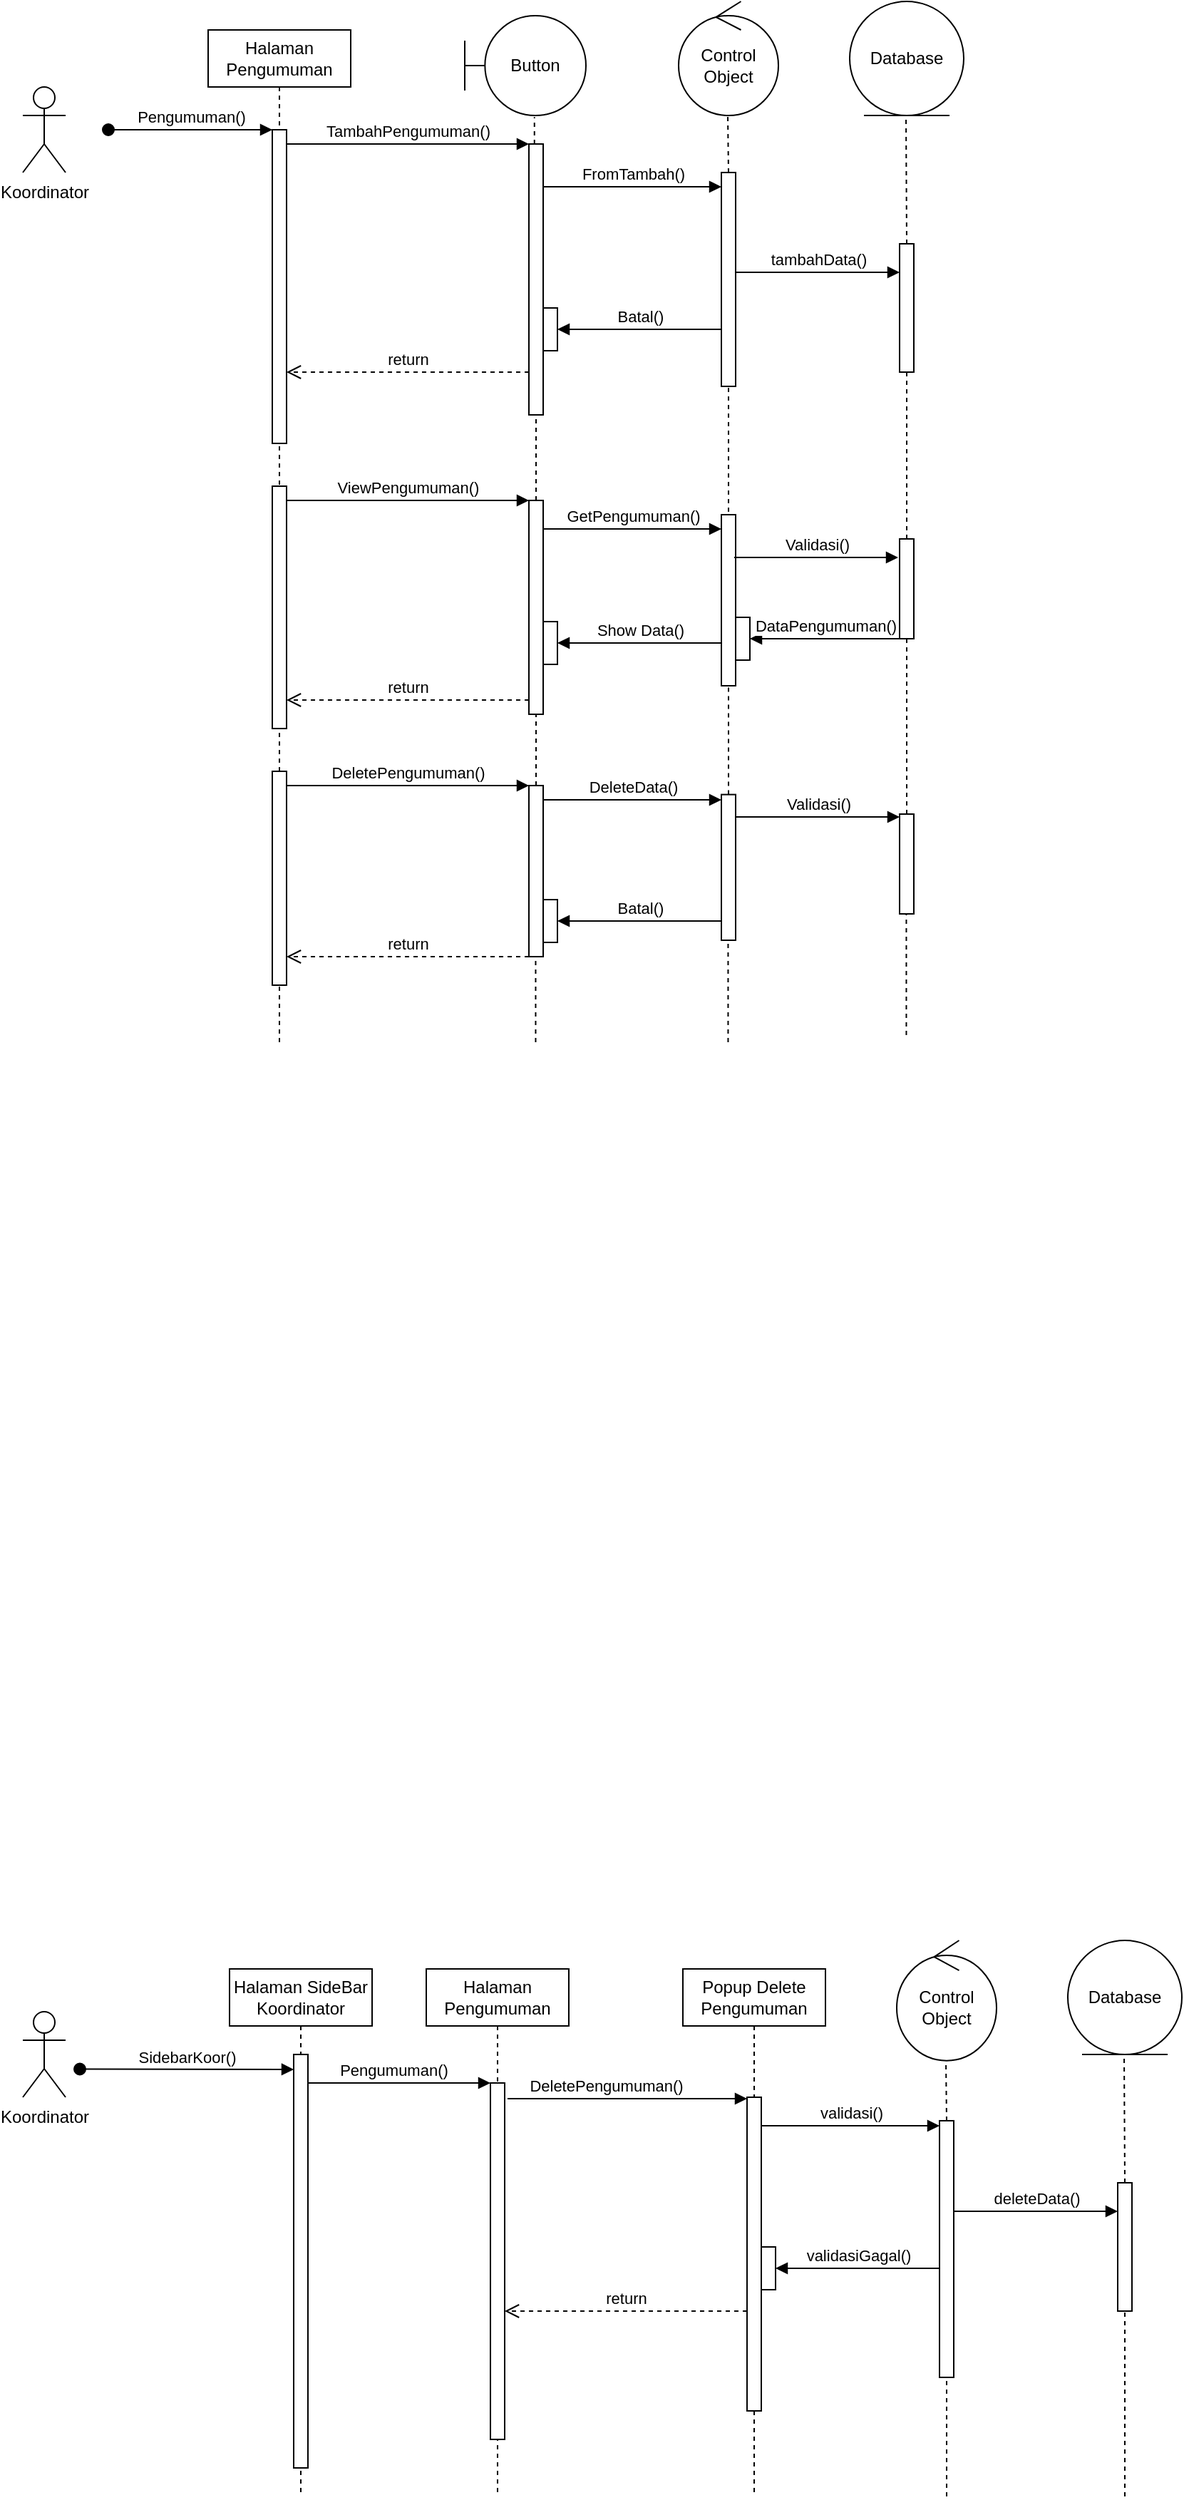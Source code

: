 <mxfile version="25.0.3">
  <diagram name="Page-1" id="2YBvvXClWsGukQMizWep">
    <mxGraphModel dx="1500" dy="861" grid="1" gridSize="10" guides="1" tooltips="1" connect="1" arrows="1" fold="1" page="1" pageScale="1" pageWidth="850" pageHeight="1100" math="0" shadow="0">
      <root>
        <mxCell id="0" />
        <mxCell id="1" parent="0" />
        <mxCell id="aM9ryv3xv72pqoxQDRHE-1" value="Halaman Pengumuman" style="shape=umlLifeline;perimeter=lifelinePerimeter;whiteSpace=wrap;html=1;container=0;dropTarget=0;collapsible=0;recursiveResize=0;outlineConnect=0;portConstraint=eastwest;newEdgeStyle={&quot;edgeStyle&quot;:&quot;elbowEdgeStyle&quot;,&quot;elbow&quot;:&quot;vertical&quot;,&quot;curved&quot;:0,&quot;rounded&quot;:0};" parent="1" vertex="1">
          <mxGeometry x="170" y="70" width="100" height="370" as="geometry" />
        </mxCell>
        <mxCell id="aM9ryv3xv72pqoxQDRHE-2" value="" style="html=1;points=[];perimeter=orthogonalPerimeter;outlineConnect=0;targetShapes=umlLifeline;portConstraint=eastwest;newEdgeStyle={&quot;edgeStyle&quot;:&quot;elbowEdgeStyle&quot;,&quot;elbow&quot;:&quot;vertical&quot;,&quot;curved&quot;:0,&quot;rounded&quot;:0};" parent="aM9ryv3xv72pqoxQDRHE-1" vertex="1">
          <mxGeometry x="45" y="70" width="10" height="220" as="geometry" />
        </mxCell>
        <mxCell id="aM9ryv3xv72pqoxQDRHE-3" value="Pengumuman()" style="html=1;verticalAlign=bottom;startArrow=oval;endArrow=block;startSize=8;edgeStyle=elbowEdgeStyle;elbow=vertical;curved=0;rounded=0;" parent="aM9ryv3xv72pqoxQDRHE-1" target="aM9ryv3xv72pqoxQDRHE-2" edge="1">
          <mxGeometry relative="1" as="geometry">
            <mxPoint x="-70" y="70" as="sourcePoint" />
          </mxGeometry>
        </mxCell>
        <mxCell id="aM9ryv3xv72pqoxQDRHE-7" value="TambahPengumuman()" style="html=1;verticalAlign=bottom;endArrow=block;edgeStyle=elbowEdgeStyle;elbow=vertical;curved=0;rounded=0;" parent="1" source="aM9ryv3xv72pqoxQDRHE-2" target="aM9ryv3xv72pqoxQDRHE-6" edge="1">
          <mxGeometry relative="1" as="geometry">
            <mxPoint x="325" y="160" as="sourcePoint" />
            <Array as="points">
              <mxPoint x="310" y="150" />
            </Array>
          </mxGeometry>
        </mxCell>
        <mxCell id="aM9ryv3xv72pqoxQDRHE-8" value="return" style="html=1;verticalAlign=bottom;endArrow=open;dashed=1;endSize=8;edgeStyle=elbowEdgeStyle;elbow=vertical;curved=0;rounded=0;" parent="1" source="aM9ryv3xv72pqoxQDRHE-6" target="aM9ryv3xv72pqoxQDRHE-2" edge="1">
          <mxGeometry relative="1" as="geometry">
            <mxPoint x="325" y="235" as="targetPoint" />
            <Array as="points">
              <mxPoint x="320" y="310" />
            </Array>
          </mxGeometry>
        </mxCell>
        <mxCell id="5h7i_jCCpg4xgA1jKQPe-1" value="Koordinator" style="shape=umlActor;verticalLabelPosition=bottom;verticalAlign=top;html=1;outlineConnect=0;" parent="1" vertex="1">
          <mxGeometry x="40" y="110" width="30" height="60" as="geometry" />
        </mxCell>
        <mxCell id="5h7i_jCCpg4xgA1jKQPe-30" value="" style="group" parent="1" vertex="1" connectable="0">
          <mxGeometry x="500" y="50" width="70" height="370" as="geometry" />
        </mxCell>
        <mxCell id="5h7i_jCCpg4xgA1jKQPe-4" value="Control Object" style="ellipse;shape=umlControl;whiteSpace=wrap;html=1;" parent="5h7i_jCCpg4xgA1jKQPe-30" vertex="1">
          <mxGeometry width="70" height="80" as="geometry" />
        </mxCell>
        <mxCell id="5h7i_jCCpg4xgA1jKQPe-19" value="" style="group" parent="5h7i_jCCpg4xgA1jKQPe-30" vertex="1" connectable="0">
          <mxGeometry x="30" y="80" width="10" height="290" as="geometry" />
        </mxCell>
        <mxCell id="5h7i_jCCpg4xgA1jKQPe-20" value="" style="group" parent="5h7i_jCCpg4xgA1jKQPe-19" vertex="1" connectable="0">
          <mxGeometry y="40" width="10" height="250" as="geometry" />
        </mxCell>
        <mxCell id="5h7i_jCCpg4xgA1jKQPe-21" value="" style="html=1;points=[[0,0,0,0,5],[0,1,0,0,-5],[1,0,0,0,5],[1,1,0,0,-5]];perimeter=orthogonalPerimeter;outlineConnect=0;targetShapes=umlLifeline;portConstraint=eastwest;newEdgeStyle={&quot;curved&quot;:0,&quot;rounded&quot;:0};" parent="5h7i_jCCpg4xgA1jKQPe-20" vertex="1">
          <mxGeometry width="10" height="150" as="geometry" />
        </mxCell>
        <mxCell id="5h7i_jCCpg4xgA1jKQPe-22" value="" style="endArrow=none;dashed=1;html=1;rounded=0;" parent="5h7i_jCCpg4xgA1jKQPe-20" edge="1" target="5h7i_jCCpg4xgA1jKQPe-21">
          <mxGeometry width="50" height="50" relative="1" as="geometry">
            <mxPoint x="5" y="250" as="sourcePoint" />
            <mxPoint x="4.5" y="210" as="targetPoint" />
          </mxGeometry>
        </mxCell>
        <mxCell id="5h7i_jCCpg4xgA1jKQPe-23" value="" style="endArrow=none;dashed=1;html=1;rounded=0;" parent="5h7i_jCCpg4xgA1jKQPe-19" edge="1">
          <mxGeometry width="50" height="50" relative="1" as="geometry">
            <mxPoint x="5" y="40" as="sourcePoint" />
            <mxPoint x="4.5" as="targetPoint" />
          </mxGeometry>
        </mxCell>
        <mxCell id="XmsfYfTPD5ExxRCmPUXi-7" value="FromTambah()" style="html=1;verticalAlign=bottom;endArrow=block;edgeStyle=elbowEdgeStyle;elbow=vertical;curved=0;rounded=0;" parent="1" edge="1">
          <mxGeometry relative="1" as="geometry">
            <mxPoint x="405" y="180" as="sourcePoint" />
            <Array as="points">
              <mxPoint x="478" y="180" />
            </Array>
            <mxPoint x="530" y="180" as="targetPoint" />
          </mxGeometry>
        </mxCell>
        <mxCell id="XmsfYfTPD5ExxRCmPUXi-24" value="tambahData()" style="html=1;verticalAlign=bottom;endArrow=block;edgeStyle=elbowEdgeStyle;elbow=vertical;curved=0;rounded=0;" parent="1" source="5h7i_jCCpg4xgA1jKQPe-21" target="5h7i_jCCpg4xgA1jKQPe-9" edge="1">
          <mxGeometry relative="1" as="geometry">
            <mxPoint x="570" y="240" as="sourcePoint" />
            <Array as="points">
              <mxPoint x="623" y="240" />
            </Array>
            <mxPoint x="670" y="240" as="targetPoint" />
          </mxGeometry>
        </mxCell>
        <mxCell id="5h7i_jCCpg4xgA1jKQPe-3" value="Database" style="ellipse;shape=umlEntity;whiteSpace=wrap;html=1;" parent="1" vertex="1">
          <mxGeometry x="620" y="50" width="80" height="80" as="geometry" />
        </mxCell>
        <mxCell id="5h7i_jCCpg4xgA1jKQPe-17" value="" style="endArrow=none;dashed=1;html=1;rounded=0;" parent="1" edge="1">
          <mxGeometry width="50" height="50" relative="1" as="geometry">
            <mxPoint x="660" y="220" as="sourcePoint" />
            <mxPoint x="659.5" y="130" as="targetPoint" />
          </mxGeometry>
        </mxCell>
        <mxCell id="XmsfYfTPD5ExxRCmPUXi-28" value="Batal()" style="html=1;verticalAlign=bottom;endArrow=block;edgeStyle=elbowEdgeStyle;elbow=horizontal;curved=0;rounded=0;" parent="1" target="XmsfYfTPD5ExxRCmPUXi-31" edge="1">
          <mxGeometry relative="1" as="geometry">
            <mxPoint x="530" y="280" as="sourcePoint" />
            <Array as="points">
              <mxPoint x="490" y="280" />
            </Array>
            <mxPoint x="439.929" y="280" as="targetPoint" />
          </mxGeometry>
        </mxCell>
        <mxCell id="l3JwYCgAjAq34bJ_NE7U-57" value="Halaman Pengumuman" style="shape=umlLifeline;perimeter=lifelinePerimeter;whiteSpace=wrap;html=1;container=0;dropTarget=0;collapsible=0;recursiveResize=0;outlineConnect=0;portConstraint=eastwest;newEdgeStyle={&quot;edgeStyle&quot;:&quot;elbowEdgeStyle&quot;,&quot;elbow&quot;:&quot;vertical&quot;,&quot;curved&quot;:0,&quot;rounded&quot;:0};" vertex="1" parent="1">
          <mxGeometry x="323" y="1430" width="100" height="370" as="geometry" />
        </mxCell>
        <mxCell id="l3JwYCgAjAq34bJ_NE7U-58" value="" style="html=1;points=[];perimeter=orthogonalPerimeter;outlineConnect=0;targetShapes=umlLifeline;portConstraint=eastwest;newEdgeStyle={&quot;edgeStyle&quot;:&quot;elbowEdgeStyle&quot;,&quot;elbow&quot;:&quot;vertical&quot;,&quot;curved&quot;:0,&quot;rounded&quot;:0};" vertex="1" parent="l3JwYCgAjAq34bJ_NE7U-57">
          <mxGeometry x="45" y="80" width="10" height="250" as="geometry" />
        </mxCell>
        <mxCell id="l3JwYCgAjAq34bJ_NE7U-59" value="Popup Delete Pengumuman" style="shape=umlLifeline;perimeter=lifelinePerimeter;whiteSpace=wrap;html=1;container=0;dropTarget=0;collapsible=0;recursiveResize=0;outlineConnect=0;portConstraint=eastwest;newEdgeStyle={&quot;edgeStyle&quot;:&quot;elbowEdgeStyle&quot;,&quot;elbow&quot;:&quot;vertical&quot;,&quot;curved&quot;:0,&quot;rounded&quot;:0};movable=1;resizable=1;rotatable=1;deletable=1;editable=1;locked=0;connectable=1;" vertex="1" parent="1">
          <mxGeometry x="503" y="1430" width="100" height="370" as="geometry" />
        </mxCell>
        <mxCell id="l3JwYCgAjAq34bJ_NE7U-60" value="" style="html=1;points=[];perimeter=orthogonalPerimeter;outlineConnect=0;targetShapes=umlLifeline;portConstraint=eastwest;newEdgeStyle={&quot;edgeStyle&quot;:&quot;elbowEdgeStyle&quot;,&quot;elbow&quot;:&quot;vertical&quot;,&quot;curved&quot;:0,&quot;rounded&quot;:0};" vertex="1" parent="l3JwYCgAjAq34bJ_NE7U-59">
          <mxGeometry x="45" y="90" width="10" height="220" as="geometry" />
        </mxCell>
        <mxCell id="l3JwYCgAjAq34bJ_NE7U-61" value="" style="html=1;points=[[0,0,0,0,5],[0,1,0,0,-5],[1,0,0,0,5],[1,1,0,0,-5]];perimeter=orthogonalPerimeter;outlineConnect=0;targetShapes=umlLifeline;portConstraint=eastwest;newEdgeStyle={&quot;curved&quot;:0,&quot;rounded&quot;:0};" vertex="1" parent="l3JwYCgAjAq34bJ_NE7U-59">
          <mxGeometry x="55" y="195" width="10" height="30" as="geometry" />
        </mxCell>
        <mxCell id="l3JwYCgAjAq34bJ_NE7U-62" value="DeletePengumuman()" style="html=1;verticalAlign=bottom;endArrow=block;edgeStyle=elbowEdgeStyle;elbow=vertical;curved=0;rounded=0;" edge="1" parent="1">
          <mxGeometry relative="1" as="geometry">
            <mxPoint x="410" y="1521" as="sourcePoint" />
            <Array as="points">
              <mxPoint x="380" y="1521" />
            </Array>
            <mxPoint x="548" y="1521" as="targetPoint" />
          </mxGeometry>
        </mxCell>
        <mxCell id="l3JwYCgAjAq34bJ_NE7U-63" value="return" style="html=1;verticalAlign=bottom;endArrow=open;dashed=1;endSize=8;edgeStyle=elbowEdgeStyle;elbow=vertical;curved=0;rounded=0;" edge="1" parent="1" source="l3JwYCgAjAq34bJ_NE7U-60" target="l3JwYCgAjAq34bJ_NE7U-58">
          <mxGeometry relative="1" as="geometry">
            <mxPoint x="478" y="1595" as="targetPoint" />
            <Array as="points">
              <mxPoint x="473" y="1670" />
            </Array>
          </mxGeometry>
        </mxCell>
        <mxCell id="l3JwYCgAjAq34bJ_NE7U-64" value="Koordinator" style="shape=umlActor;verticalLabelPosition=bottom;verticalAlign=top;html=1;outlineConnect=0;" vertex="1" parent="1">
          <mxGeometry x="40" y="1460" width="30" height="60" as="geometry" />
        </mxCell>
        <mxCell id="l3JwYCgAjAq34bJ_NE7U-65" value="" style="group" vertex="1" connectable="0" parent="1">
          <mxGeometry x="653" y="1410" width="70" height="390" as="geometry" />
        </mxCell>
        <mxCell id="l3JwYCgAjAq34bJ_NE7U-66" value="Control Object" style="ellipse;shape=umlControl;whiteSpace=wrap;html=1;" vertex="1" parent="l3JwYCgAjAq34bJ_NE7U-65">
          <mxGeometry width="70" height="84.324" as="geometry" />
        </mxCell>
        <mxCell id="l3JwYCgAjAq34bJ_NE7U-67" value="" style="group" vertex="1" connectable="0" parent="l3JwYCgAjAq34bJ_NE7U-65">
          <mxGeometry x="30" y="84.324" width="10" height="305.676" as="geometry" />
        </mxCell>
        <mxCell id="l3JwYCgAjAq34bJ_NE7U-68" value="" style="group" vertex="1" connectable="0" parent="l3JwYCgAjAq34bJ_NE7U-67">
          <mxGeometry y="42.162" width="10" height="263.514" as="geometry" />
        </mxCell>
        <mxCell id="l3JwYCgAjAq34bJ_NE7U-69" value="" style="html=1;points=[[0,0,0,0,5],[0,1,0,0,-5],[1,0,0,0,5],[1,1,0,0,-5]];perimeter=orthogonalPerimeter;outlineConnect=0;targetShapes=umlLifeline;portConstraint=eastwest;newEdgeStyle={&quot;curved&quot;:0,&quot;rounded&quot;:0};" vertex="1" parent="l3JwYCgAjAq34bJ_NE7U-68">
          <mxGeometry width="10" height="180" as="geometry" />
        </mxCell>
        <mxCell id="l3JwYCgAjAq34bJ_NE7U-70" value="" style="endArrow=none;dashed=1;html=1;rounded=0;" edge="1" parent="l3JwYCgAjAq34bJ_NE7U-68" target="l3JwYCgAjAq34bJ_NE7U-69">
          <mxGeometry width="50" height="50" relative="1" as="geometry">
            <mxPoint x="5" y="263.514" as="sourcePoint" />
            <mxPoint x="4.5" y="221.351" as="targetPoint" />
          </mxGeometry>
        </mxCell>
        <mxCell id="l3JwYCgAjAq34bJ_NE7U-71" value="" style="endArrow=none;dashed=1;html=1;rounded=0;" edge="1" parent="l3JwYCgAjAq34bJ_NE7U-67">
          <mxGeometry width="50" height="50" relative="1" as="geometry">
            <mxPoint x="5" y="42.162" as="sourcePoint" />
            <mxPoint x="4.5" as="targetPoint" />
          </mxGeometry>
        </mxCell>
        <mxCell id="l3JwYCgAjAq34bJ_NE7U-72" value="validasi()" style="html=1;verticalAlign=bottom;endArrow=block;edgeStyle=elbowEdgeStyle;elbow=vertical;curved=0;rounded=0;" edge="1" parent="1">
          <mxGeometry relative="1" as="geometry">
            <mxPoint x="558" y="1540" as="sourcePoint" />
            <Array as="points">
              <mxPoint x="631" y="1540" />
            </Array>
            <mxPoint x="683" y="1540" as="targetPoint" />
          </mxGeometry>
        </mxCell>
        <mxCell id="l3JwYCgAjAq34bJ_NE7U-73" value="deleteData()" style="html=1;verticalAlign=bottom;endArrow=block;edgeStyle=elbowEdgeStyle;elbow=vertical;curved=0;rounded=0;" edge="1" parent="1" source="l3JwYCgAjAq34bJ_NE7U-69" target="l3JwYCgAjAq34bJ_NE7U-78">
          <mxGeometry relative="1" as="geometry">
            <mxPoint x="723" y="1600" as="sourcePoint" />
            <Array as="points">
              <mxPoint x="776" y="1600" />
            </Array>
            <mxPoint x="823" y="1600" as="targetPoint" />
          </mxGeometry>
        </mxCell>
        <mxCell id="l3JwYCgAjAq34bJ_NE7U-74" value="Database" style="ellipse;shape=umlEntity;whiteSpace=wrap;html=1;" vertex="1" parent="1">
          <mxGeometry x="773" y="1410" width="80" height="80" as="geometry" />
        </mxCell>
        <mxCell id="l3JwYCgAjAq34bJ_NE7U-75" value="" style="endArrow=none;dashed=1;html=1;rounded=0;" edge="1" parent="1">
          <mxGeometry width="50" height="50" relative="1" as="geometry">
            <mxPoint x="813" y="1580" as="sourcePoint" />
            <mxPoint x="812.5" y="1490" as="targetPoint" />
          </mxGeometry>
        </mxCell>
        <mxCell id="l3JwYCgAjAq34bJ_NE7U-76" value="validasiGagal()" style="html=1;verticalAlign=bottom;endArrow=block;edgeStyle=elbowEdgeStyle;elbow=horizontal;curved=0;rounded=0;" edge="1" parent="1" target="l3JwYCgAjAq34bJ_NE7U-61">
          <mxGeometry relative="1" as="geometry">
            <mxPoint x="683" y="1640" as="sourcePoint" />
            <Array as="points">
              <mxPoint x="643" y="1640" />
            </Array>
            <mxPoint x="592.929" y="1640" as="targetPoint" />
          </mxGeometry>
        </mxCell>
        <mxCell id="l3JwYCgAjAq34bJ_NE7U-77" value="" style="endArrow=none;dashed=1;html=1;rounded=0;" edge="1" parent="1" target="l3JwYCgAjAq34bJ_NE7U-78">
          <mxGeometry width="50" height="50" relative="1" as="geometry">
            <mxPoint x="813" y="1800" as="sourcePoint" />
            <mxPoint x="812.5" y="1740" as="targetPoint" />
          </mxGeometry>
        </mxCell>
        <mxCell id="l3JwYCgAjAq34bJ_NE7U-78" value="" style="html=1;points=[[0,0,0,0,5],[0,1,0,0,-5],[1,0,0,0,5],[1,1,0,0,-5]];perimeter=orthogonalPerimeter;outlineConnect=0;targetShapes=umlLifeline;portConstraint=eastwest;newEdgeStyle={&quot;curved&quot;:0,&quot;rounded&quot;:0};" vertex="1" parent="1">
          <mxGeometry x="808" y="1580" width="10" height="90" as="geometry" />
        </mxCell>
        <mxCell id="l3JwYCgAjAq34bJ_NE7U-79" value="SidebarKoor()" style="html=1;verticalAlign=bottom;startArrow=oval;endArrow=block;startSize=8;edgeStyle=elbowEdgeStyle;elbow=vertical;curved=0;rounded=0;" edge="1" parent="1" target="l3JwYCgAjAq34bJ_NE7U-81">
          <mxGeometry relative="1" as="geometry">
            <mxPoint x="80" y="1500.25" as="sourcePoint" />
            <mxPoint x="200.0" y="1500.25" as="targetPoint" />
          </mxGeometry>
        </mxCell>
        <mxCell id="l3JwYCgAjAq34bJ_NE7U-80" value="Halaman SideBar Koordinator" style="shape=umlLifeline;perimeter=lifelinePerimeter;whiteSpace=wrap;html=1;container=0;dropTarget=0;collapsible=0;recursiveResize=0;outlineConnect=0;portConstraint=eastwest;newEdgeStyle={&quot;edgeStyle&quot;:&quot;elbowEdgeStyle&quot;,&quot;elbow&quot;:&quot;vertical&quot;,&quot;curved&quot;:0,&quot;rounded&quot;:0};" vertex="1" parent="1">
          <mxGeometry x="185" y="1430" width="100" height="370" as="geometry" />
        </mxCell>
        <mxCell id="l3JwYCgAjAq34bJ_NE7U-81" value="" style="html=1;points=[];perimeter=orthogonalPerimeter;outlineConnect=0;targetShapes=umlLifeline;portConstraint=eastwest;newEdgeStyle={&quot;edgeStyle&quot;:&quot;elbowEdgeStyle&quot;,&quot;elbow&quot;:&quot;vertical&quot;,&quot;curved&quot;:0,&quot;rounded&quot;:0};" vertex="1" parent="l3JwYCgAjAq34bJ_NE7U-80">
          <mxGeometry x="45" y="60" width="10" height="290" as="geometry" />
        </mxCell>
        <mxCell id="l3JwYCgAjAq34bJ_NE7U-82" value="Pengumuman()" style="html=1;verticalAlign=bottom;endArrow=block;edgeStyle=elbowEdgeStyle;elbow=vertical;curved=0;rounded=0;" edge="1" parent="1" target="l3JwYCgAjAq34bJ_NE7U-58">
          <mxGeometry x="0.236" relative="1" as="geometry">
            <mxPoint x="290" y="1510" as="sourcePoint" />
            <Array as="points">
              <mxPoint x="240" y="1510" />
            </Array>
            <mxPoint x="360" y="1510" as="targetPoint" />
            <mxPoint as="offset" />
          </mxGeometry>
        </mxCell>
        <mxCell id="l3JwYCgAjAq34bJ_NE7U-83" value="" style="html=1;points=[];perimeter=orthogonalPerimeter;outlineConnect=0;targetShapes=umlLifeline;portConstraint=eastwest;newEdgeStyle={&quot;edgeStyle&quot;:&quot;elbowEdgeStyle&quot;,&quot;elbow&quot;:&quot;vertical&quot;,&quot;curved&quot;:0,&quot;rounded&quot;:0};" vertex="1" parent="1">
          <mxGeometry x="215" y="390" width="10" height="170" as="geometry" />
        </mxCell>
        <mxCell id="l3JwYCgAjAq34bJ_NE7U-84" value="ViewPengumuman()" style="html=1;verticalAlign=bottom;endArrow=block;edgeStyle=elbowEdgeStyle;elbow=vertical;curved=0;rounded=0;" edge="1" parent="1">
          <mxGeometry relative="1" as="geometry">
            <mxPoint x="225" y="400" as="sourcePoint" />
            <Array as="points">
              <mxPoint x="310" y="400" />
            </Array>
            <mxPoint x="395" y="400" as="targetPoint" />
          </mxGeometry>
        </mxCell>
        <mxCell id="l3JwYCgAjAq34bJ_NE7U-85" value="" style="html=1;points=[];perimeter=orthogonalPerimeter;outlineConnect=0;targetShapes=umlLifeline;portConstraint=eastwest;newEdgeStyle={&quot;edgeStyle&quot;:&quot;elbowEdgeStyle&quot;,&quot;elbow&quot;:&quot;vertical&quot;,&quot;curved&quot;:0,&quot;rounded&quot;:0};" vertex="1" parent="1">
          <mxGeometry x="395" y="400" width="10" height="150" as="geometry" />
        </mxCell>
        <mxCell id="l3JwYCgAjAq34bJ_NE7U-86" value="" style="group" vertex="1" connectable="0" parent="1">
          <mxGeometry x="530" y="410" width="10" height="370" as="geometry" />
        </mxCell>
        <mxCell id="l3JwYCgAjAq34bJ_NE7U-87" value="" style="html=1;points=[[0,0,0,0,5],[0,1,0,0,-5],[1,0,0,0,5],[1,1,0,0,-5]];perimeter=orthogonalPerimeter;outlineConnect=0;targetShapes=umlLifeline;portConstraint=eastwest;newEdgeStyle={&quot;curved&quot;:0,&quot;rounded&quot;:0};" vertex="1" parent="l3JwYCgAjAq34bJ_NE7U-86">
          <mxGeometry width="10" height="120" as="geometry" />
        </mxCell>
        <mxCell id="l3JwYCgAjAq34bJ_NE7U-129" value="" style="group" vertex="1" connectable="0" parent="l3JwYCgAjAq34bJ_NE7U-86">
          <mxGeometry y="135" width="10" height="235" as="geometry" />
        </mxCell>
        <mxCell id="l3JwYCgAjAq34bJ_NE7U-126" value="" style="html=1;points=[];perimeter=orthogonalPerimeter;outlineConnect=0;targetShapes=umlLifeline;portConstraint=eastwest;newEdgeStyle={&quot;edgeStyle&quot;:&quot;elbowEdgeStyle&quot;,&quot;elbow&quot;:&quot;vertical&quot;,&quot;curved&quot;:0,&quot;rounded&quot;:0};" vertex="1" parent="l3JwYCgAjAq34bJ_NE7U-129">
          <mxGeometry y="61.304" width="10" height="102.174" as="geometry" />
        </mxCell>
        <mxCell id="l3JwYCgAjAq34bJ_NE7U-128" value="" style="endArrow=none;dashed=1;html=1;rounded=0;" edge="1" parent="l3JwYCgAjAq34bJ_NE7U-129" target="l3JwYCgAjAq34bJ_NE7U-126">
          <mxGeometry width="50" height="50" relative="1" as="geometry">
            <mxPoint x="4.73" y="235.0" as="sourcePoint" />
            <mxPoint x="4.73" y="204.348" as="targetPoint" />
          </mxGeometry>
        </mxCell>
        <mxCell id="l3JwYCgAjAq34bJ_NE7U-127" value="" style="endArrow=none;dashed=1;html=1;rounded=0;" edge="1" parent="l3JwYCgAjAq34bJ_NE7U-86" source="l3JwYCgAjAq34bJ_NE7U-126" target="l3JwYCgAjAq34bJ_NE7U-87">
          <mxGeometry width="50" height="50" relative="1" as="geometry">
            <mxPoint x="4.78" y="185" as="sourcePoint" />
            <mxPoint x="5" y="135" as="targetPoint" />
          </mxGeometry>
        </mxCell>
        <mxCell id="5h7i_jCCpg4xgA1jKQPe-11" value="" style="endArrow=none;dashed=1;html=1;rounded=0;" parent="1" target="5h7i_jCCpg4xgA1jKQPe-9" edge="1" source="l3JwYCgAjAq34bJ_NE7U-89">
          <mxGeometry width="50" height="50" relative="1" as="geometry">
            <mxPoint x="660" y="420" as="sourcePoint" />
            <mxPoint x="659.5" y="380" as="targetPoint" />
          </mxGeometry>
        </mxCell>
        <mxCell id="5h7i_jCCpg4xgA1jKQPe-9" value="" style="html=1;points=[[0,0,0,0,5],[0,1,0,0,-5],[1,0,0,0,5],[1,1,0,0,-5]];perimeter=orthogonalPerimeter;outlineConnect=0;targetShapes=umlLifeline;portConstraint=eastwest;newEdgeStyle={&quot;curved&quot;:0,&quot;rounded&quot;:0};" parent="1" vertex="1">
          <mxGeometry x="655" y="220" width="10" height="90" as="geometry" />
        </mxCell>
        <mxCell id="l3JwYCgAjAq34bJ_NE7U-89" value="" style="html=1;points=[[0,0,0,0,5],[0,1,0,0,-5],[1,0,0,0,5],[1,1,0,0,-5]];perimeter=orthogonalPerimeter;outlineConnect=0;targetShapes=umlLifeline;portConstraint=eastwest;newEdgeStyle={&quot;curved&quot;:0,&quot;rounded&quot;:0};" vertex="1" parent="1">
          <mxGeometry x="655" y="427" width="10" height="70" as="geometry" />
        </mxCell>
        <mxCell id="l3JwYCgAjAq34bJ_NE7U-90" value="" style="html=1;points=[];perimeter=orthogonalPerimeter;outlineConnect=0;targetShapes=umlLifeline;portConstraint=eastwest;newEdgeStyle={&quot;edgeStyle&quot;:&quot;elbowEdgeStyle&quot;,&quot;elbow&quot;:&quot;vertical&quot;,&quot;curved&quot;:0,&quot;rounded&quot;:0};" vertex="1" parent="1">
          <mxGeometry x="215" y="590" width="10" height="150" as="geometry" />
        </mxCell>
        <mxCell id="l3JwYCgAjAq34bJ_NE7U-94" value="" style="endArrow=none;dashed=1;html=1;rounded=0;" edge="1" parent="1" source="l3JwYCgAjAq34bJ_NE7U-90" target="l3JwYCgAjAq34bJ_NE7U-83">
          <mxGeometry width="50" height="50" relative="1" as="geometry">
            <mxPoint x="219.78" y="590" as="sourcePoint" />
            <mxPoint x="219.78" y="560" as="targetPoint" />
          </mxGeometry>
        </mxCell>
        <mxCell id="l3JwYCgAjAq34bJ_NE7U-95" value="DeletePengumuman()" style="html=1;verticalAlign=bottom;endArrow=block;edgeStyle=elbowEdgeStyle;elbow=vertical;curved=0;rounded=0;" edge="1" parent="1">
          <mxGeometry relative="1" as="geometry">
            <mxPoint x="225" y="600" as="sourcePoint" />
            <Array as="points">
              <mxPoint x="310" y="600" />
            </Array>
            <mxPoint x="395" y="600" as="targetPoint" />
          </mxGeometry>
        </mxCell>
        <mxCell id="l3JwYCgAjAq34bJ_NE7U-96" value="" style="endArrow=none;dashed=1;html=1;rounded=0;" edge="1" parent="1" target="l3JwYCgAjAq34bJ_NE7U-90">
          <mxGeometry width="50" height="50" relative="1" as="geometry">
            <mxPoint x="220" y="780" as="sourcePoint" />
            <mxPoint x="219.73" y="740" as="targetPoint" />
          </mxGeometry>
        </mxCell>
        <mxCell id="l3JwYCgAjAq34bJ_NE7U-97" value="" style="html=1;points=[];perimeter=orthogonalPerimeter;outlineConnect=0;targetShapes=umlLifeline;portConstraint=eastwest;newEdgeStyle={&quot;edgeStyle&quot;:&quot;elbowEdgeStyle&quot;,&quot;elbow&quot;:&quot;vertical&quot;,&quot;curved&quot;:0,&quot;rounded&quot;:0};" vertex="1" parent="1">
          <mxGeometry x="395" y="600" width="10" height="120" as="geometry" />
        </mxCell>
        <mxCell id="l3JwYCgAjAq34bJ_NE7U-98" value="" style="endArrow=none;dashed=1;html=1;rounded=0;" edge="1" source="l3JwYCgAjAq34bJ_NE7U-97" parent="1" target="l3JwYCgAjAq34bJ_NE7U-85">
          <mxGeometry width="50" height="50" relative="1" as="geometry">
            <mxPoint x="399.78" y="600" as="sourcePoint" />
            <mxPoint x="400" y="570" as="targetPoint" />
          </mxGeometry>
        </mxCell>
        <mxCell id="l3JwYCgAjAq34bJ_NE7U-99" value="" style="endArrow=none;dashed=1;html=1;rounded=0;" edge="1" target="l3JwYCgAjAq34bJ_NE7U-97" parent="1">
          <mxGeometry width="50" height="50" relative="1" as="geometry">
            <mxPoint x="399.73" y="780" as="sourcePoint" />
            <mxPoint x="399.73" y="750" as="targetPoint" />
          </mxGeometry>
        </mxCell>
        <mxCell id="l3JwYCgAjAq34bJ_NE7U-130" value="" style="html=1;points=[];perimeter=orthogonalPerimeter;outlineConnect=0;targetShapes=umlLifeline;portConstraint=eastwest;newEdgeStyle={&quot;edgeStyle&quot;:&quot;elbowEdgeStyle&quot;,&quot;elbow&quot;:&quot;vertical&quot;,&quot;curved&quot;:0,&quot;rounded&quot;:0};" vertex="1" parent="1">
          <mxGeometry x="655" y="620" width="10" height="70" as="geometry" />
        </mxCell>
        <mxCell id="l3JwYCgAjAq34bJ_NE7U-131" value="" style="endArrow=none;dashed=1;html=1;rounded=0;" edge="1" parent="1" source="l3JwYCgAjAq34bJ_NE7U-130" target="l3JwYCgAjAq34bJ_NE7U-89">
          <mxGeometry width="50" height="50" relative="1" as="geometry">
            <mxPoint x="659.78" y="595" as="sourcePoint" />
            <mxPoint x="660" y="545" as="targetPoint" />
          </mxGeometry>
        </mxCell>
        <mxCell id="l3JwYCgAjAq34bJ_NE7U-132" value="" style="endArrow=none;dashed=1;html=1;rounded=0;" edge="1" parent="1" target="l3JwYCgAjAq34bJ_NE7U-130">
          <mxGeometry width="50" height="50" relative="1" as="geometry">
            <mxPoint x="659.73" y="775" as="sourcePoint" />
            <mxPoint x="659.73" y="745" as="targetPoint" />
          </mxGeometry>
        </mxCell>
        <mxCell id="l3JwYCgAjAq34bJ_NE7U-133" value="Button" style="shape=umlBoundary;whiteSpace=wrap;html=1;" vertex="1" parent="1">
          <mxGeometry x="350" y="60" width="85" height="70" as="geometry" />
        </mxCell>
        <mxCell id="aM9ryv3xv72pqoxQDRHE-6" value="" style="html=1;points=[];perimeter=orthogonalPerimeter;outlineConnect=0;targetShapes=umlLifeline;portConstraint=eastwest;newEdgeStyle={&quot;edgeStyle&quot;:&quot;elbowEdgeStyle&quot;,&quot;elbow&quot;:&quot;vertical&quot;,&quot;curved&quot;:0,&quot;rounded&quot;:0};" parent="1" vertex="1">
          <mxGeometry x="395" y="150" width="10" height="190" as="geometry" />
        </mxCell>
        <mxCell id="XmsfYfTPD5ExxRCmPUXi-31" value="" style="html=1;points=[[0,0,0,0,5],[0,1,0,0,-5],[1,0,0,0,5],[1,1,0,0,-5]];perimeter=orthogonalPerimeter;outlineConnect=0;targetShapes=umlLifeline;portConstraint=eastwest;newEdgeStyle={&quot;curved&quot;:0,&quot;rounded&quot;:0};" parent="1" vertex="1">
          <mxGeometry x="405" y="265" width="10" height="30" as="geometry" />
        </mxCell>
        <mxCell id="l3JwYCgAjAq34bJ_NE7U-134" value="" style="endArrow=none;dashed=1;html=1;rounded=0;" edge="1" parent="1" source="l3JwYCgAjAq34bJ_NE7U-85" target="aM9ryv3xv72pqoxQDRHE-6">
          <mxGeometry width="50" height="50" relative="1" as="geometry">
            <mxPoint x="399.58" y="380" as="sourcePoint" />
            <mxPoint x="399.58" y="350" as="targetPoint" />
          </mxGeometry>
        </mxCell>
        <mxCell id="l3JwYCgAjAq34bJ_NE7U-135" value="" style="endArrow=none;dashed=1;html=1;rounded=0;entryX=0.575;entryY=1.016;entryDx=0;entryDy=0;entryPerimeter=0;" edge="1" parent="1" source="aM9ryv3xv72pqoxQDRHE-6" target="l3JwYCgAjAq34bJ_NE7U-133">
          <mxGeometry width="50" height="50" relative="1" as="geometry">
            <mxPoint x="399.58" y="140" as="sourcePoint" />
            <mxPoint x="400" y="140" as="targetPoint" />
          </mxGeometry>
        </mxCell>
        <mxCell id="l3JwYCgAjAq34bJ_NE7U-136" value="Show Data()" style="html=1;verticalAlign=bottom;endArrow=block;edgeStyle=elbowEdgeStyle;elbow=horizontal;curved=0;rounded=0;" edge="1" target="l3JwYCgAjAq34bJ_NE7U-137" parent="1">
          <mxGeometry relative="1" as="geometry">
            <mxPoint x="530" y="500" as="sourcePoint" />
            <Array as="points">
              <mxPoint x="490" y="500" />
            </Array>
            <mxPoint x="439.929" y="500" as="targetPoint" />
          </mxGeometry>
        </mxCell>
        <mxCell id="l3JwYCgAjAq34bJ_NE7U-137" value="" style="html=1;points=[[0,0,0,0,5],[0,1,0,0,-5],[1,0,0,0,5],[1,1,0,0,-5]];perimeter=orthogonalPerimeter;outlineConnect=0;targetShapes=umlLifeline;portConstraint=eastwest;newEdgeStyle={&quot;curved&quot;:0,&quot;rounded&quot;:0};" vertex="1" parent="1">
          <mxGeometry x="405" y="485" width="10" height="30" as="geometry" />
        </mxCell>
        <mxCell id="l3JwYCgAjAq34bJ_NE7U-140" value="Batal()" style="html=1;verticalAlign=bottom;endArrow=block;edgeStyle=elbowEdgeStyle;elbow=vertical;curved=0;rounded=0;" edge="1" target="l3JwYCgAjAq34bJ_NE7U-141" parent="1">
          <mxGeometry relative="1" as="geometry">
            <mxPoint x="530" y="695" as="sourcePoint" />
            <Array as="points">
              <mxPoint x="490" y="695" />
            </Array>
            <mxPoint x="439.929" y="695" as="targetPoint" />
          </mxGeometry>
        </mxCell>
        <mxCell id="l3JwYCgAjAq34bJ_NE7U-141" value="" style="html=1;points=[[0,0,0,0,5],[0,1,0,0,-5],[1,0,0,0,5],[1,1,0,0,-5]];perimeter=orthogonalPerimeter;outlineConnect=0;targetShapes=umlLifeline;portConstraint=eastwest;newEdgeStyle={&quot;curved&quot;:0,&quot;rounded&quot;:0};" vertex="1" parent="1">
          <mxGeometry x="405" y="680" width="10" height="30" as="geometry" />
        </mxCell>
        <mxCell id="l3JwYCgAjAq34bJ_NE7U-149" value="DataPengumuman()" style="html=1;verticalAlign=bottom;endArrow=block;edgeStyle=elbowEdgeStyle;elbow=vertical;curved=0;rounded=0;" edge="1" target="l3JwYCgAjAq34bJ_NE7U-150" parent="1">
          <mxGeometry relative="1" as="geometry">
            <mxPoint x="655" y="497" as="sourcePoint" />
            <Array as="points">
              <mxPoint x="625" y="497" />
            </Array>
            <mxPoint x="574.929" y="497" as="targetPoint" />
          </mxGeometry>
        </mxCell>
        <mxCell id="l3JwYCgAjAq34bJ_NE7U-150" value="" style="html=1;points=[[0,0,0,0,5],[0,1,0,0,-5],[1,0,0,0,5],[1,1,0,0,-5]];perimeter=orthogonalPerimeter;outlineConnect=0;targetShapes=umlLifeline;portConstraint=eastwest;newEdgeStyle={&quot;curved&quot;:0,&quot;rounded&quot;:0};" vertex="1" parent="1">
          <mxGeometry x="540" y="482" width="10" height="30" as="geometry" />
        </mxCell>
        <mxCell id="l3JwYCgAjAq34bJ_NE7U-151" value="return" style="html=1;verticalAlign=bottom;endArrow=open;dashed=1;endSize=8;edgeStyle=elbowEdgeStyle;elbow=vertical;curved=0;rounded=0;" edge="1" parent="1">
          <mxGeometry relative="1" as="geometry">
            <mxPoint x="225" y="540" as="targetPoint" />
            <Array as="points">
              <mxPoint x="320" y="540" />
            </Array>
            <mxPoint x="395" y="540" as="sourcePoint" />
          </mxGeometry>
        </mxCell>
        <mxCell id="l3JwYCgAjAq34bJ_NE7U-152" value="return" style="html=1;verticalAlign=bottom;endArrow=open;dashed=1;endSize=8;edgeStyle=elbowEdgeStyle;elbow=vertical;curved=0;rounded=0;" edge="1" parent="1">
          <mxGeometry relative="1" as="geometry">
            <mxPoint x="225" y="720" as="targetPoint" />
            <Array as="points">
              <mxPoint x="320" y="720" />
            </Array>
            <mxPoint x="395" y="720" as="sourcePoint" />
          </mxGeometry>
        </mxCell>
        <mxCell id="l3JwYCgAjAq34bJ_NE7U-153" value="Validasi()" style="html=1;verticalAlign=bottom;endArrow=block;edgeStyle=elbowEdgeStyle;elbow=vertical;curved=0;rounded=0;" edge="1" parent="1">
          <mxGeometry relative="1" as="geometry">
            <mxPoint x="539" y="440" as="sourcePoint" />
            <Array as="points">
              <mxPoint x="622" y="440" />
            </Array>
            <mxPoint x="654" y="440" as="targetPoint" />
          </mxGeometry>
        </mxCell>
        <mxCell id="l3JwYCgAjAq34bJ_NE7U-154" value="GetPengumuman()" style="html=1;verticalAlign=bottom;endArrow=block;edgeStyle=elbowEdgeStyle;elbow=vertical;curved=0;rounded=0;" edge="1" parent="1">
          <mxGeometry relative="1" as="geometry">
            <mxPoint x="405" y="420" as="sourcePoint" />
            <Array as="points">
              <mxPoint x="478" y="420" />
            </Array>
            <mxPoint x="530" y="420" as="targetPoint" />
          </mxGeometry>
        </mxCell>
        <mxCell id="l3JwYCgAjAq34bJ_NE7U-155" value="Validasi()" style="html=1;verticalAlign=bottom;endArrow=block;edgeStyle=elbowEdgeStyle;elbow=vertical;curved=0;rounded=0;" edge="1" parent="1">
          <mxGeometry relative="1" as="geometry">
            <mxPoint x="540" y="622" as="sourcePoint" />
            <Array as="points">
              <mxPoint x="623" y="622" />
            </Array>
            <mxPoint x="655" y="622" as="targetPoint" />
          </mxGeometry>
        </mxCell>
        <mxCell id="l3JwYCgAjAq34bJ_NE7U-156" value="DeleteData()" style="html=1;verticalAlign=bottom;endArrow=block;edgeStyle=elbowEdgeStyle;elbow=horizontal;curved=0;rounded=0;" edge="1" parent="1">
          <mxGeometry relative="1" as="geometry">
            <mxPoint x="405" y="610" as="sourcePoint" />
            <Array as="points">
              <mxPoint x="478" y="610" />
            </Array>
            <mxPoint x="530" y="610" as="targetPoint" />
          </mxGeometry>
        </mxCell>
      </root>
    </mxGraphModel>
  </diagram>
</mxfile>
